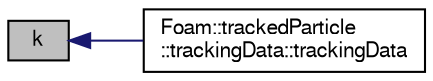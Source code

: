 digraph "k"
{
  bgcolor="transparent";
  edge [fontname="FreeSans",fontsize="10",labelfontname="FreeSans",labelfontsize="10"];
  node [fontname="FreeSans",fontsize="10",shape=record];
  rankdir="LR";
  Node85 [label="k",height=0.2,width=0.4,color="black", fillcolor="grey75", style="filled", fontcolor="black"];
  Node85 -> Node86 [dir="back",color="midnightblue",fontsize="10",style="solid",fontname="FreeSans"];
  Node86 [label="Foam::trackedParticle\l::trackingData::trackingData",height=0.2,width=0.4,color="black",URL="$a24702.html#a780b49efb48ccac07001fd12fa1d3d1d"];
}
